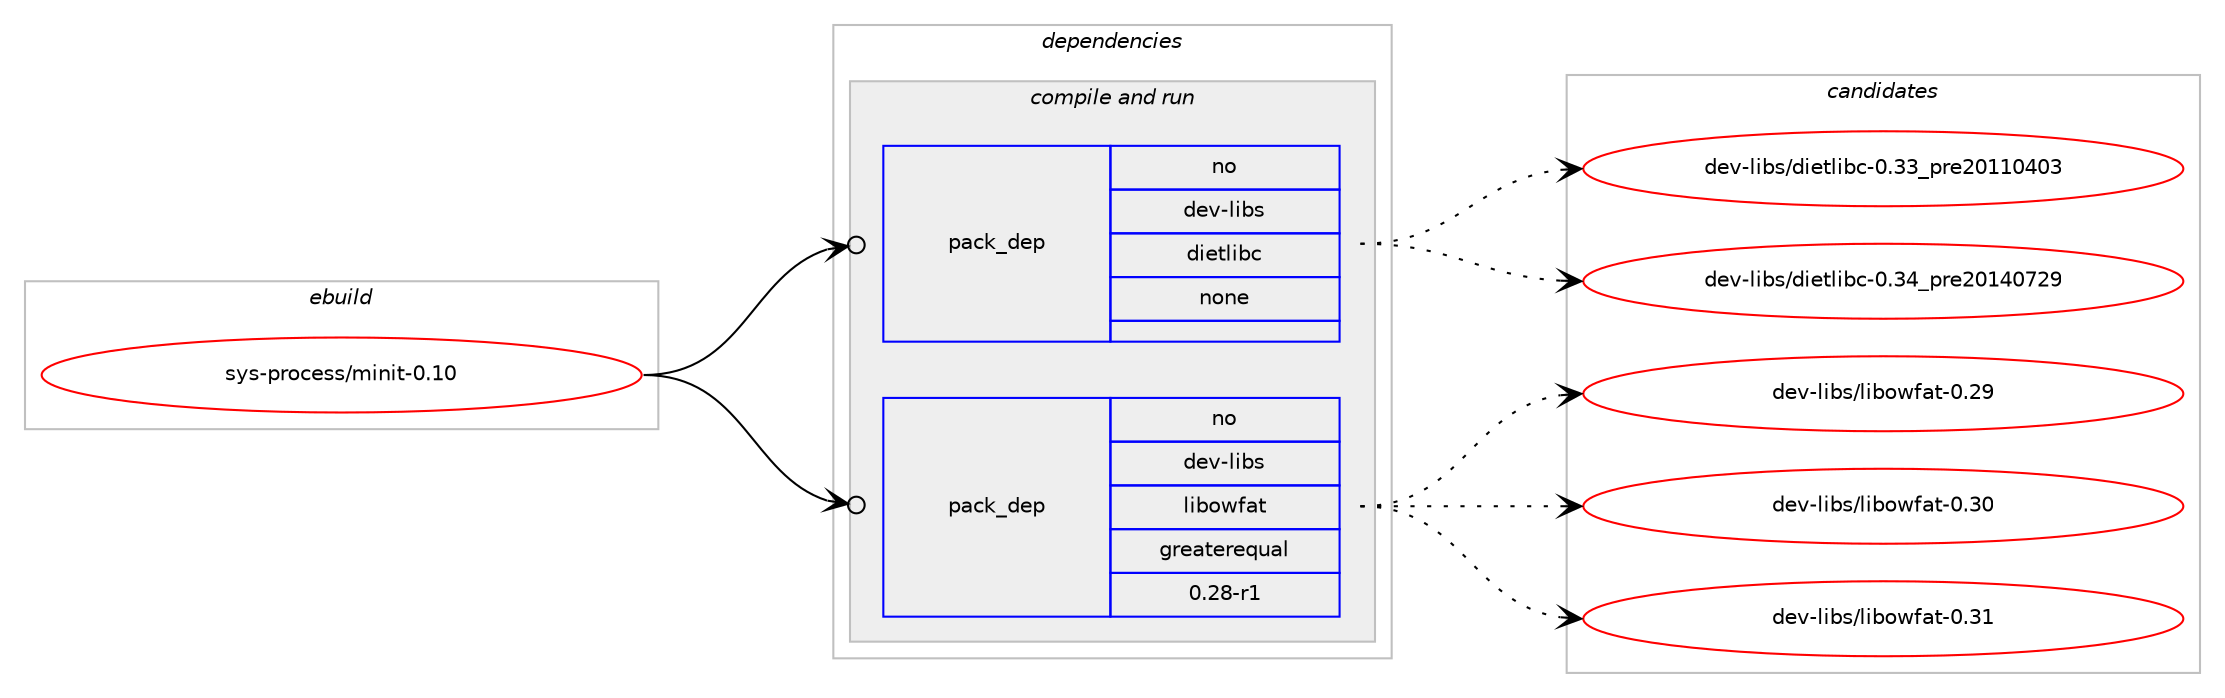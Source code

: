 digraph prolog {

# *************
# Graph options
# *************

newrank=true;
concentrate=true;
compound=true;
graph [rankdir=LR,fontname=Helvetica,fontsize=10,ranksep=1.5];#, ranksep=2.5, nodesep=0.2];
edge  [arrowhead=vee];
node  [fontname=Helvetica,fontsize=10];

# **********
# The ebuild
# **********

subgraph cluster_leftcol {
color=gray;
rank=same;
label=<<i>ebuild</i>>;
id [label="sys-process/minit-0.10", color=red, width=4, href="../sys-process/minit-0.10.svg"];
}

# ****************
# The dependencies
# ****************

subgraph cluster_midcol {
color=gray;
label=<<i>dependencies</i>>;
subgraph cluster_compile {
fillcolor="#eeeeee";
style=filled;
label=<<i>compile</i>>;
}
subgraph cluster_compileandrun {
fillcolor="#eeeeee";
style=filled;
label=<<i>compile and run</i>>;
subgraph pack369376 {
dependency497000 [label=<<TABLE BORDER="0" CELLBORDER="1" CELLSPACING="0" CELLPADDING="4" WIDTH="220"><TR><TD ROWSPAN="6" CELLPADDING="30">pack_dep</TD></TR><TR><TD WIDTH="110">no</TD></TR><TR><TD>dev-libs</TD></TR><TR><TD>dietlibc</TD></TR><TR><TD>none</TD></TR><TR><TD></TD></TR></TABLE>>, shape=none, color=blue];
}
id:e -> dependency497000:w [weight=20,style="solid",arrowhead="odotvee"];
subgraph pack369377 {
dependency497001 [label=<<TABLE BORDER="0" CELLBORDER="1" CELLSPACING="0" CELLPADDING="4" WIDTH="220"><TR><TD ROWSPAN="6" CELLPADDING="30">pack_dep</TD></TR><TR><TD WIDTH="110">no</TD></TR><TR><TD>dev-libs</TD></TR><TR><TD>libowfat</TD></TR><TR><TD>greaterequal</TD></TR><TR><TD>0.28-r1</TD></TR></TABLE>>, shape=none, color=blue];
}
id:e -> dependency497001:w [weight=20,style="solid",arrowhead="odotvee"];
}
subgraph cluster_run {
fillcolor="#eeeeee";
style=filled;
label=<<i>run</i>>;
}
}

# **************
# The candidates
# **************

subgraph cluster_choices {
rank=same;
color=gray;
label=<<i>candidates</i>>;

subgraph choice369376 {
color=black;
nodesep=1;
choice10010111845108105981154710010510111610810598994548465151951121141015048494948524851 [label="dev-libs/dietlibc-0.33_pre20110403", color=red, width=4,href="../dev-libs/dietlibc-0.33_pre20110403.svg"];
choice10010111845108105981154710010510111610810598994548465152951121141015048495248555057 [label="dev-libs/dietlibc-0.34_pre20140729", color=red, width=4,href="../dev-libs/dietlibc-0.34_pre20140729.svg"];
dependency497000:e -> choice10010111845108105981154710010510111610810598994548465151951121141015048494948524851:w [style=dotted,weight="100"];
dependency497000:e -> choice10010111845108105981154710010510111610810598994548465152951121141015048495248555057:w [style=dotted,weight="100"];
}
subgraph choice369377 {
color=black;
nodesep=1;
choice10010111845108105981154710810598111119102971164548465057 [label="dev-libs/libowfat-0.29", color=red, width=4,href="../dev-libs/libowfat-0.29.svg"];
choice10010111845108105981154710810598111119102971164548465148 [label="dev-libs/libowfat-0.30", color=red, width=4,href="../dev-libs/libowfat-0.30.svg"];
choice10010111845108105981154710810598111119102971164548465149 [label="dev-libs/libowfat-0.31", color=red, width=4,href="../dev-libs/libowfat-0.31.svg"];
dependency497001:e -> choice10010111845108105981154710810598111119102971164548465057:w [style=dotted,weight="100"];
dependency497001:e -> choice10010111845108105981154710810598111119102971164548465148:w [style=dotted,weight="100"];
dependency497001:e -> choice10010111845108105981154710810598111119102971164548465149:w [style=dotted,weight="100"];
}
}

}
